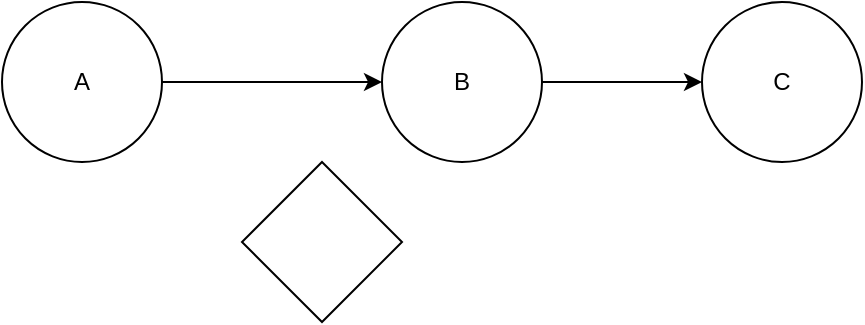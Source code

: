 <mxfile>
    <diagram id="btoxd4S9-UjTrWrv2jjD" name="Página-1">
        <mxGraphModel dx="839" dy="467" grid="1" gridSize="10" guides="1" tooltips="1" connect="1" arrows="1" fold="1" page="1" pageScale="1" pageWidth="827" pageHeight="1169" math="0" shadow="0">
            <root>
                <mxCell id="0"/>
                <mxCell id="1" parent="0"/>
                <mxCell id="17" value="" style="edgeStyle=none;html=1;" parent="1" source="2" target="15" edge="1">
                    <mxGeometry relative="1" as="geometry"/>
                </mxCell>
                <mxCell id="2" value="B" style="ellipse;whiteSpace=wrap;html=1;aspect=fixed;" parent="1" vertex="1">
                    <mxGeometry x="440" y="120" width="80" height="80" as="geometry"/>
                </mxCell>
                <mxCell id="16" value="" style="edgeStyle=none;html=1;" parent="1" source="3" target="2" edge="1">
                    <mxGeometry relative="1" as="geometry"/>
                </mxCell>
                <mxCell id="3" value="A" style="ellipse;whiteSpace=wrap;html=1;aspect=fixed;" parent="1" vertex="1">
                    <mxGeometry x="250" y="120" width="80" height="80" as="geometry"/>
                </mxCell>
                <mxCell id="15" value="C" style="ellipse;whiteSpace=wrap;html=1;aspect=fixed;" parent="1" vertex="1">
                    <mxGeometry x="600" y="120" width="80" height="80" as="geometry"/>
                </mxCell>
                <mxCell id="18" value="" style="rhombus;whiteSpace=wrap;html=1;" vertex="1" parent="1">
                    <mxGeometry x="370" y="200" width="80" height="80" as="geometry"/>
                </mxCell>
            </root>
        </mxGraphModel>
    </diagram>
    <diagram id="AgCdfciWAQYjDIACo9Dy" name="Página-2">
        <mxGraphModel dx="482" dy="549" grid="1" gridSize="10" guides="1" tooltips="1" connect="1" arrows="1" fold="1" page="1" pageScale="1" pageWidth="827" pageHeight="1169" math="0" shadow="0">
            <root>
                <mxCell id="0"/>
                <mxCell id="1" parent="0"/>
                <mxCell id="A74JrQSNL-aJe847g_Vh-2" value="" style="rounded=0;whiteSpace=wrap;html=1;strokeColor=#FF0000;" vertex="1" parent="1">
                    <mxGeometry x="294" y="80" width="240" height="60" as="geometry"/>
                </mxCell>
                <mxCell id="A74JrQSNL-aJe847g_Vh-3" value="" style="ellipse;whiteSpace=wrap;html=1;aspect=fixed;strokeColor=#FF0000;" vertex="1" parent="1">
                    <mxGeometry x="294" y="80" width="60" height="60" as="geometry"/>
                </mxCell>
                <mxCell id="A74JrQSNL-aJe847g_Vh-4" value="" style="ellipse;whiteSpace=wrap;html=1;aspect=fixed;strokeColor=#FF0000;" vertex="1" parent="1">
                    <mxGeometry x="354" y="80" width="60" height="60" as="geometry"/>
                </mxCell>
                <mxCell id="A74JrQSNL-aJe847g_Vh-5" value="" style="ellipse;whiteSpace=wrap;html=1;aspect=fixed;strokeColor=#FF0000;" vertex="1" parent="1">
                    <mxGeometry x="414" y="80" width="60" height="60" as="geometry"/>
                </mxCell>
                <mxCell id="A74JrQSNL-aJe847g_Vh-6" value="" style="ellipse;whiteSpace=wrap;html=1;aspect=fixed;strokeColor=#FF0000;" vertex="1" parent="1">
                    <mxGeometry x="474" y="80" width="60" height="60" as="geometry"/>
                </mxCell>
                <mxCell id="A74JrQSNL-aJe847g_Vh-7" value="" style="rounded=0;whiteSpace=wrap;html=1;strokeColor=#FF0000;" vertex="1" parent="1">
                    <mxGeometry x="294" y="320" width="240" height="60" as="geometry"/>
                </mxCell>
                <mxCell id="l-5tELJEjBIoEJD1vR1S-1" style="edgeStyle=none;html=1;exitX=0.5;exitY=1;exitDx=0;exitDy=0;entryX=0.125;entryY=0.046;entryDx=0;entryDy=0;entryPerimeter=0;" edge="1" parent="1" source="A74JrQSNL-aJe847g_Vh-8" target="A74JrQSNL-aJe847g_Vh-7">
                    <mxGeometry relative="1" as="geometry"/>
                </mxCell>
                <mxCell id="A74JrQSNL-aJe847g_Vh-8" value="" style="ellipse;whiteSpace=wrap;html=1;aspect=fixed;strokeColor=#FF0000;" vertex="1" parent="1">
                    <mxGeometry x="294" y="190" width="60" height="60" as="geometry"/>
                </mxCell>
                <mxCell id="l-5tELJEjBIoEJD1vR1S-2" style="edgeStyle=none;html=1;exitX=0.5;exitY=1;exitDx=0;exitDy=0;entryX=0.375;entryY=0.026;entryDx=0;entryDy=0;entryPerimeter=0;" edge="1" parent="1" source="A74JrQSNL-aJe847g_Vh-9" target="A74JrQSNL-aJe847g_Vh-7">
                    <mxGeometry relative="1" as="geometry"/>
                </mxCell>
                <mxCell id="A74JrQSNL-aJe847g_Vh-9" value="" style="ellipse;whiteSpace=wrap;html=1;aspect=fixed;strokeColor=#FF0000;" vertex="1" parent="1">
                    <mxGeometry x="354" y="190" width="60" height="60" as="geometry"/>
                </mxCell>
                <mxCell id="l-5tELJEjBIoEJD1vR1S-3" style="edgeStyle=none;html=1;exitX=0.5;exitY=1;exitDx=0;exitDy=0;entryX=0.634;entryY=0.046;entryDx=0;entryDy=0;entryPerimeter=0;" edge="1" parent="1" source="A74JrQSNL-aJe847g_Vh-10" target="A74JrQSNL-aJe847g_Vh-7">
                    <mxGeometry relative="1" as="geometry"/>
                </mxCell>
                <mxCell id="A74JrQSNL-aJe847g_Vh-10" value="" style="ellipse;whiteSpace=wrap;html=1;aspect=fixed;strokeColor=#FF0000;" vertex="1" parent="1">
                    <mxGeometry x="414" y="190" width="60" height="60" as="geometry"/>
                </mxCell>
                <mxCell id="l-5tELJEjBIoEJD1vR1S-5" style="edgeStyle=none;html=1;exitX=0.5;exitY=1;exitDx=0;exitDy=0;entryX=0.894;entryY=0.105;entryDx=0;entryDy=0;entryPerimeter=0;" edge="1" parent="1" source="A74JrQSNL-aJe847g_Vh-11" target="A74JrQSNL-aJe847g_Vh-7">
                    <mxGeometry relative="1" as="geometry"/>
                </mxCell>
                <mxCell id="A74JrQSNL-aJe847g_Vh-11" value="" style="ellipse;whiteSpace=wrap;html=1;aspect=fixed;strokeColor=#FF0000;" vertex="1" parent="1">
                    <mxGeometry x="474" y="190" width="60" height="60" as="geometry"/>
                </mxCell>
            </root>
        </mxGraphModel>
    </diagram>
</mxfile>